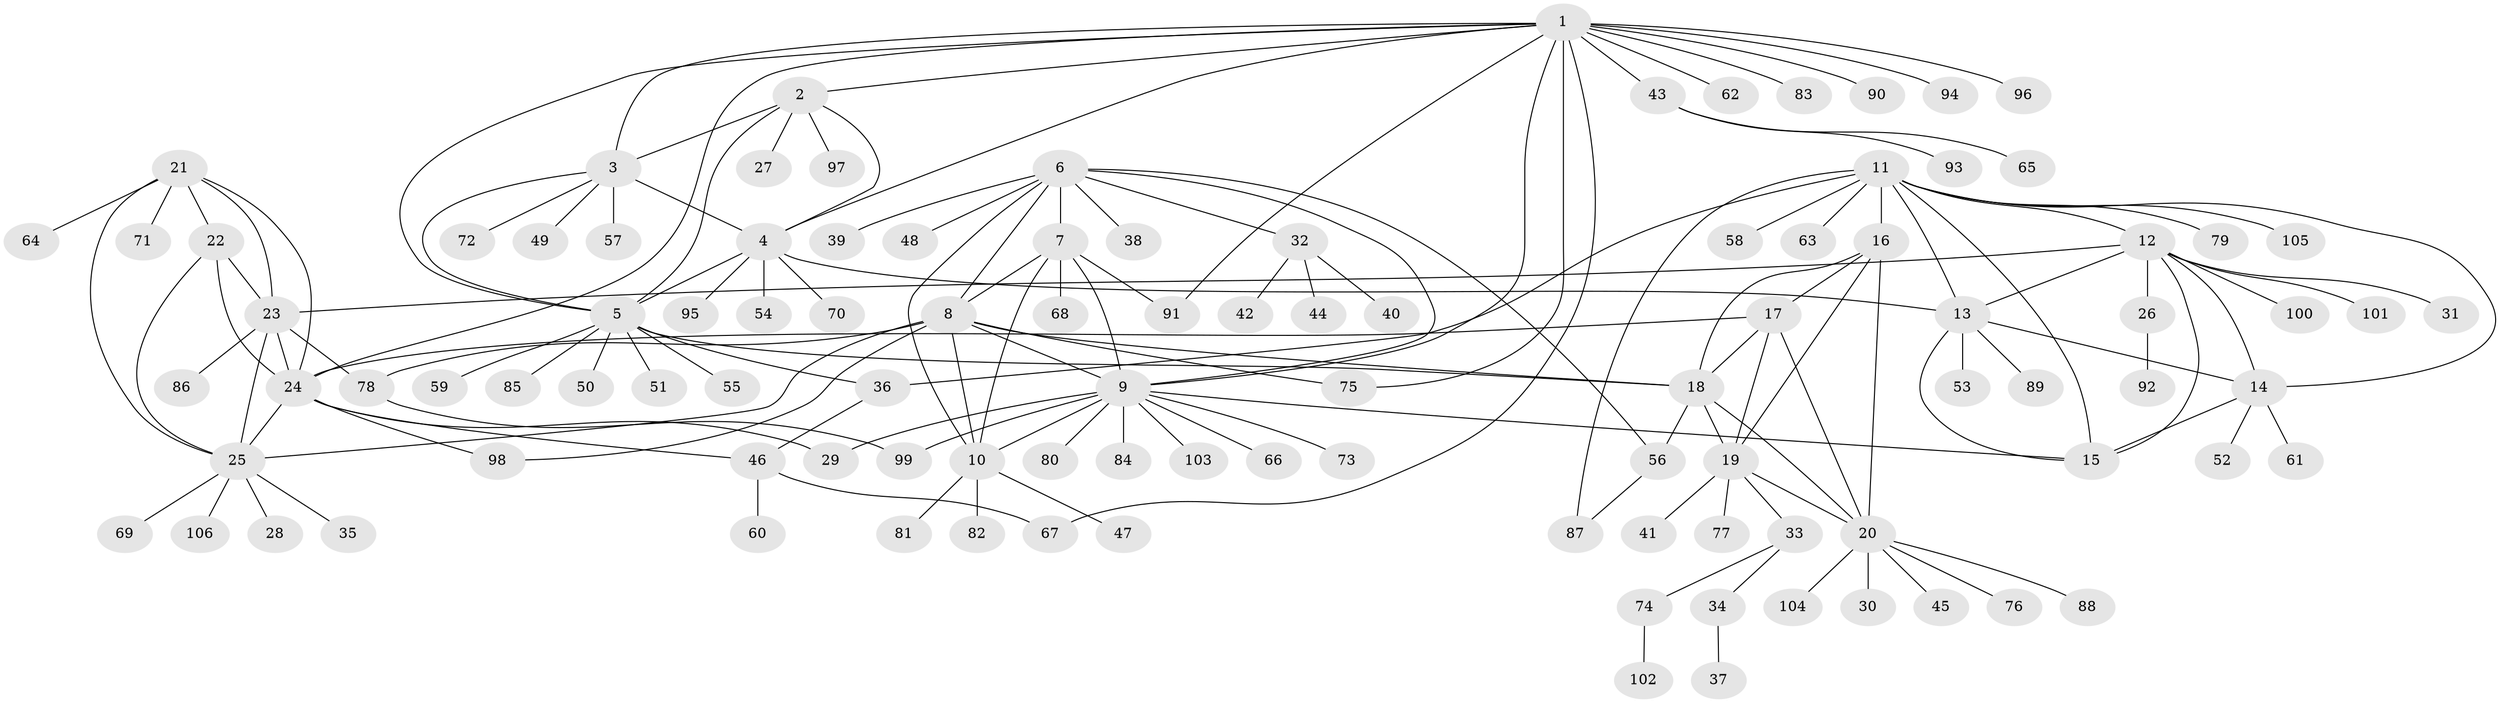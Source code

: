 // coarse degree distribution, {14: 0.015625, 5: 0.078125, 7: 0.03125, 10: 0.03125, 8: 0.0625, 4: 0.0625, 6: 0.0625, 12: 0.015625, 9: 0.015625, 1: 0.484375, 2: 0.0625, 3: 0.078125}
// Generated by graph-tools (version 1.1) at 2025/52/03/04/25 22:52:45]
// undirected, 106 vertices, 152 edges
graph export_dot {
  node [color=gray90,style=filled];
  1;
  2;
  3;
  4;
  5;
  6;
  7;
  8;
  9;
  10;
  11;
  12;
  13;
  14;
  15;
  16;
  17;
  18;
  19;
  20;
  21;
  22;
  23;
  24;
  25;
  26;
  27;
  28;
  29;
  30;
  31;
  32;
  33;
  34;
  35;
  36;
  37;
  38;
  39;
  40;
  41;
  42;
  43;
  44;
  45;
  46;
  47;
  48;
  49;
  50;
  51;
  52;
  53;
  54;
  55;
  56;
  57;
  58;
  59;
  60;
  61;
  62;
  63;
  64;
  65;
  66;
  67;
  68;
  69;
  70;
  71;
  72;
  73;
  74;
  75;
  76;
  77;
  78;
  79;
  80;
  81;
  82;
  83;
  84;
  85;
  86;
  87;
  88;
  89;
  90;
  91;
  92;
  93;
  94;
  95;
  96;
  97;
  98;
  99;
  100;
  101;
  102;
  103;
  104;
  105;
  106;
  1 -- 2;
  1 -- 3;
  1 -- 4;
  1 -- 5;
  1 -- 9;
  1 -- 24;
  1 -- 43;
  1 -- 62;
  1 -- 67;
  1 -- 75;
  1 -- 83;
  1 -- 90;
  1 -- 91;
  1 -- 94;
  1 -- 96;
  2 -- 3;
  2 -- 4;
  2 -- 5;
  2 -- 27;
  2 -- 97;
  3 -- 4;
  3 -- 5;
  3 -- 49;
  3 -- 57;
  3 -- 72;
  4 -- 5;
  4 -- 13;
  4 -- 54;
  4 -- 70;
  4 -- 95;
  5 -- 18;
  5 -- 36;
  5 -- 50;
  5 -- 51;
  5 -- 55;
  5 -- 59;
  5 -- 85;
  6 -- 7;
  6 -- 8;
  6 -- 9;
  6 -- 10;
  6 -- 32;
  6 -- 38;
  6 -- 39;
  6 -- 48;
  6 -- 56;
  7 -- 8;
  7 -- 9;
  7 -- 10;
  7 -- 68;
  7 -- 91;
  8 -- 9;
  8 -- 10;
  8 -- 18;
  8 -- 25;
  8 -- 75;
  8 -- 78;
  8 -- 98;
  9 -- 10;
  9 -- 15;
  9 -- 29;
  9 -- 66;
  9 -- 73;
  9 -- 80;
  9 -- 84;
  9 -- 99;
  9 -- 103;
  10 -- 47;
  10 -- 81;
  10 -- 82;
  11 -- 12;
  11 -- 13;
  11 -- 14;
  11 -- 15;
  11 -- 16;
  11 -- 36;
  11 -- 58;
  11 -- 63;
  11 -- 79;
  11 -- 87;
  11 -- 105;
  12 -- 13;
  12 -- 14;
  12 -- 15;
  12 -- 23;
  12 -- 26;
  12 -- 31;
  12 -- 100;
  12 -- 101;
  13 -- 14;
  13 -- 15;
  13 -- 53;
  13 -- 89;
  14 -- 15;
  14 -- 52;
  14 -- 61;
  16 -- 17;
  16 -- 18;
  16 -- 19;
  16 -- 20;
  17 -- 18;
  17 -- 19;
  17 -- 20;
  17 -- 24;
  18 -- 19;
  18 -- 20;
  18 -- 56;
  19 -- 20;
  19 -- 33;
  19 -- 41;
  19 -- 77;
  20 -- 30;
  20 -- 45;
  20 -- 76;
  20 -- 88;
  20 -- 104;
  21 -- 22;
  21 -- 23;
  21 -- 24;
  21 -- 25;
  21 -- 64;
  21 -- 71;
  22 -- 23;
  22 -- 24;
  22 -- 25;
  23 -- 24;
  23 -- 25;
  23 -- 78;
  23 -- 86;
  24 -- 25;
  24 -- 29;
  24 -- 46;
  24 -- 98;
  25 -- 28;
  25 -- 35;
  25 -- 69;
  25 -- 106;
  26 -- 92;
  32 -- 40;
  32 -- 42;
  32 -- 44;
  33 -- 34;
  33 -- 74;
  34 -- 37;
  36 -- 46;
  43 -- 65;
  43 -- 93;
  46 -- 60;
  46 -- 67;
  56 -- 87;
  74 -- 102;
  78 -- 99;
}

